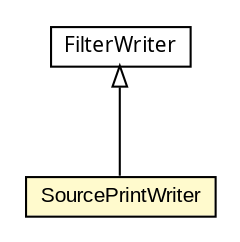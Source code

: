 #!/usr/local/bin/dot
#
# Class diagram 
# Generated by UMLGraph version 5.1 (http://www.umlgraph.org/)
#

digraph G {
	edge [fontname="arial",fontsize=10,labelfontname="arial",labelfontsize=10];
	node [fontname="arial",fontsize=10,shape=plaintext];
	nodesep=0.25;
	ranksep=0.5;
	// com.helger.jcodemodel.SourcePrintWriter
	c906 [label=<<table title="com.helger.jcodemodel.SourcePrintWriter" border="0" cellborder="1" cellspacing="0" cellpadding="2" port="p" bgcolor="lemonChiffon" href="./SourcePrintWriter.html">
		<tr><td><table border="0" cellspacing="0" cellpadding="1">
<tr><td align="center" balign="center"> SourcePrintWriter </td></tr>
		</table></td></tr>
		</table>>, fontname="arial", fontcolor="black", fontsize=10.0];
	//com.helger.jcodemodel.SourcePrintWriter extends java.io.FilterWriter
	c1033:p -> c906:p [dir=back,arrowtail=empty];
	// java.io.FilterWriter
	c1033 [label=<<table title="java.io.FilterWriter" border="0" cellborder="1" cellspacing="0" cellpadding="2" port="p" href="http://java.sun.com/j2se/1.4.2/docs/api/java/io/FilterWriter.html">
		<tr><td><table border="0" cellspacing="0" cellpadding="1">
<tr><td align="center" balign="center"><font face="ariali"> FilterWriter </font></td></tr>
		</table></td></tr>
		</table>>, fontname="arial", fontcolor="black", fontsize=10.0];
}

